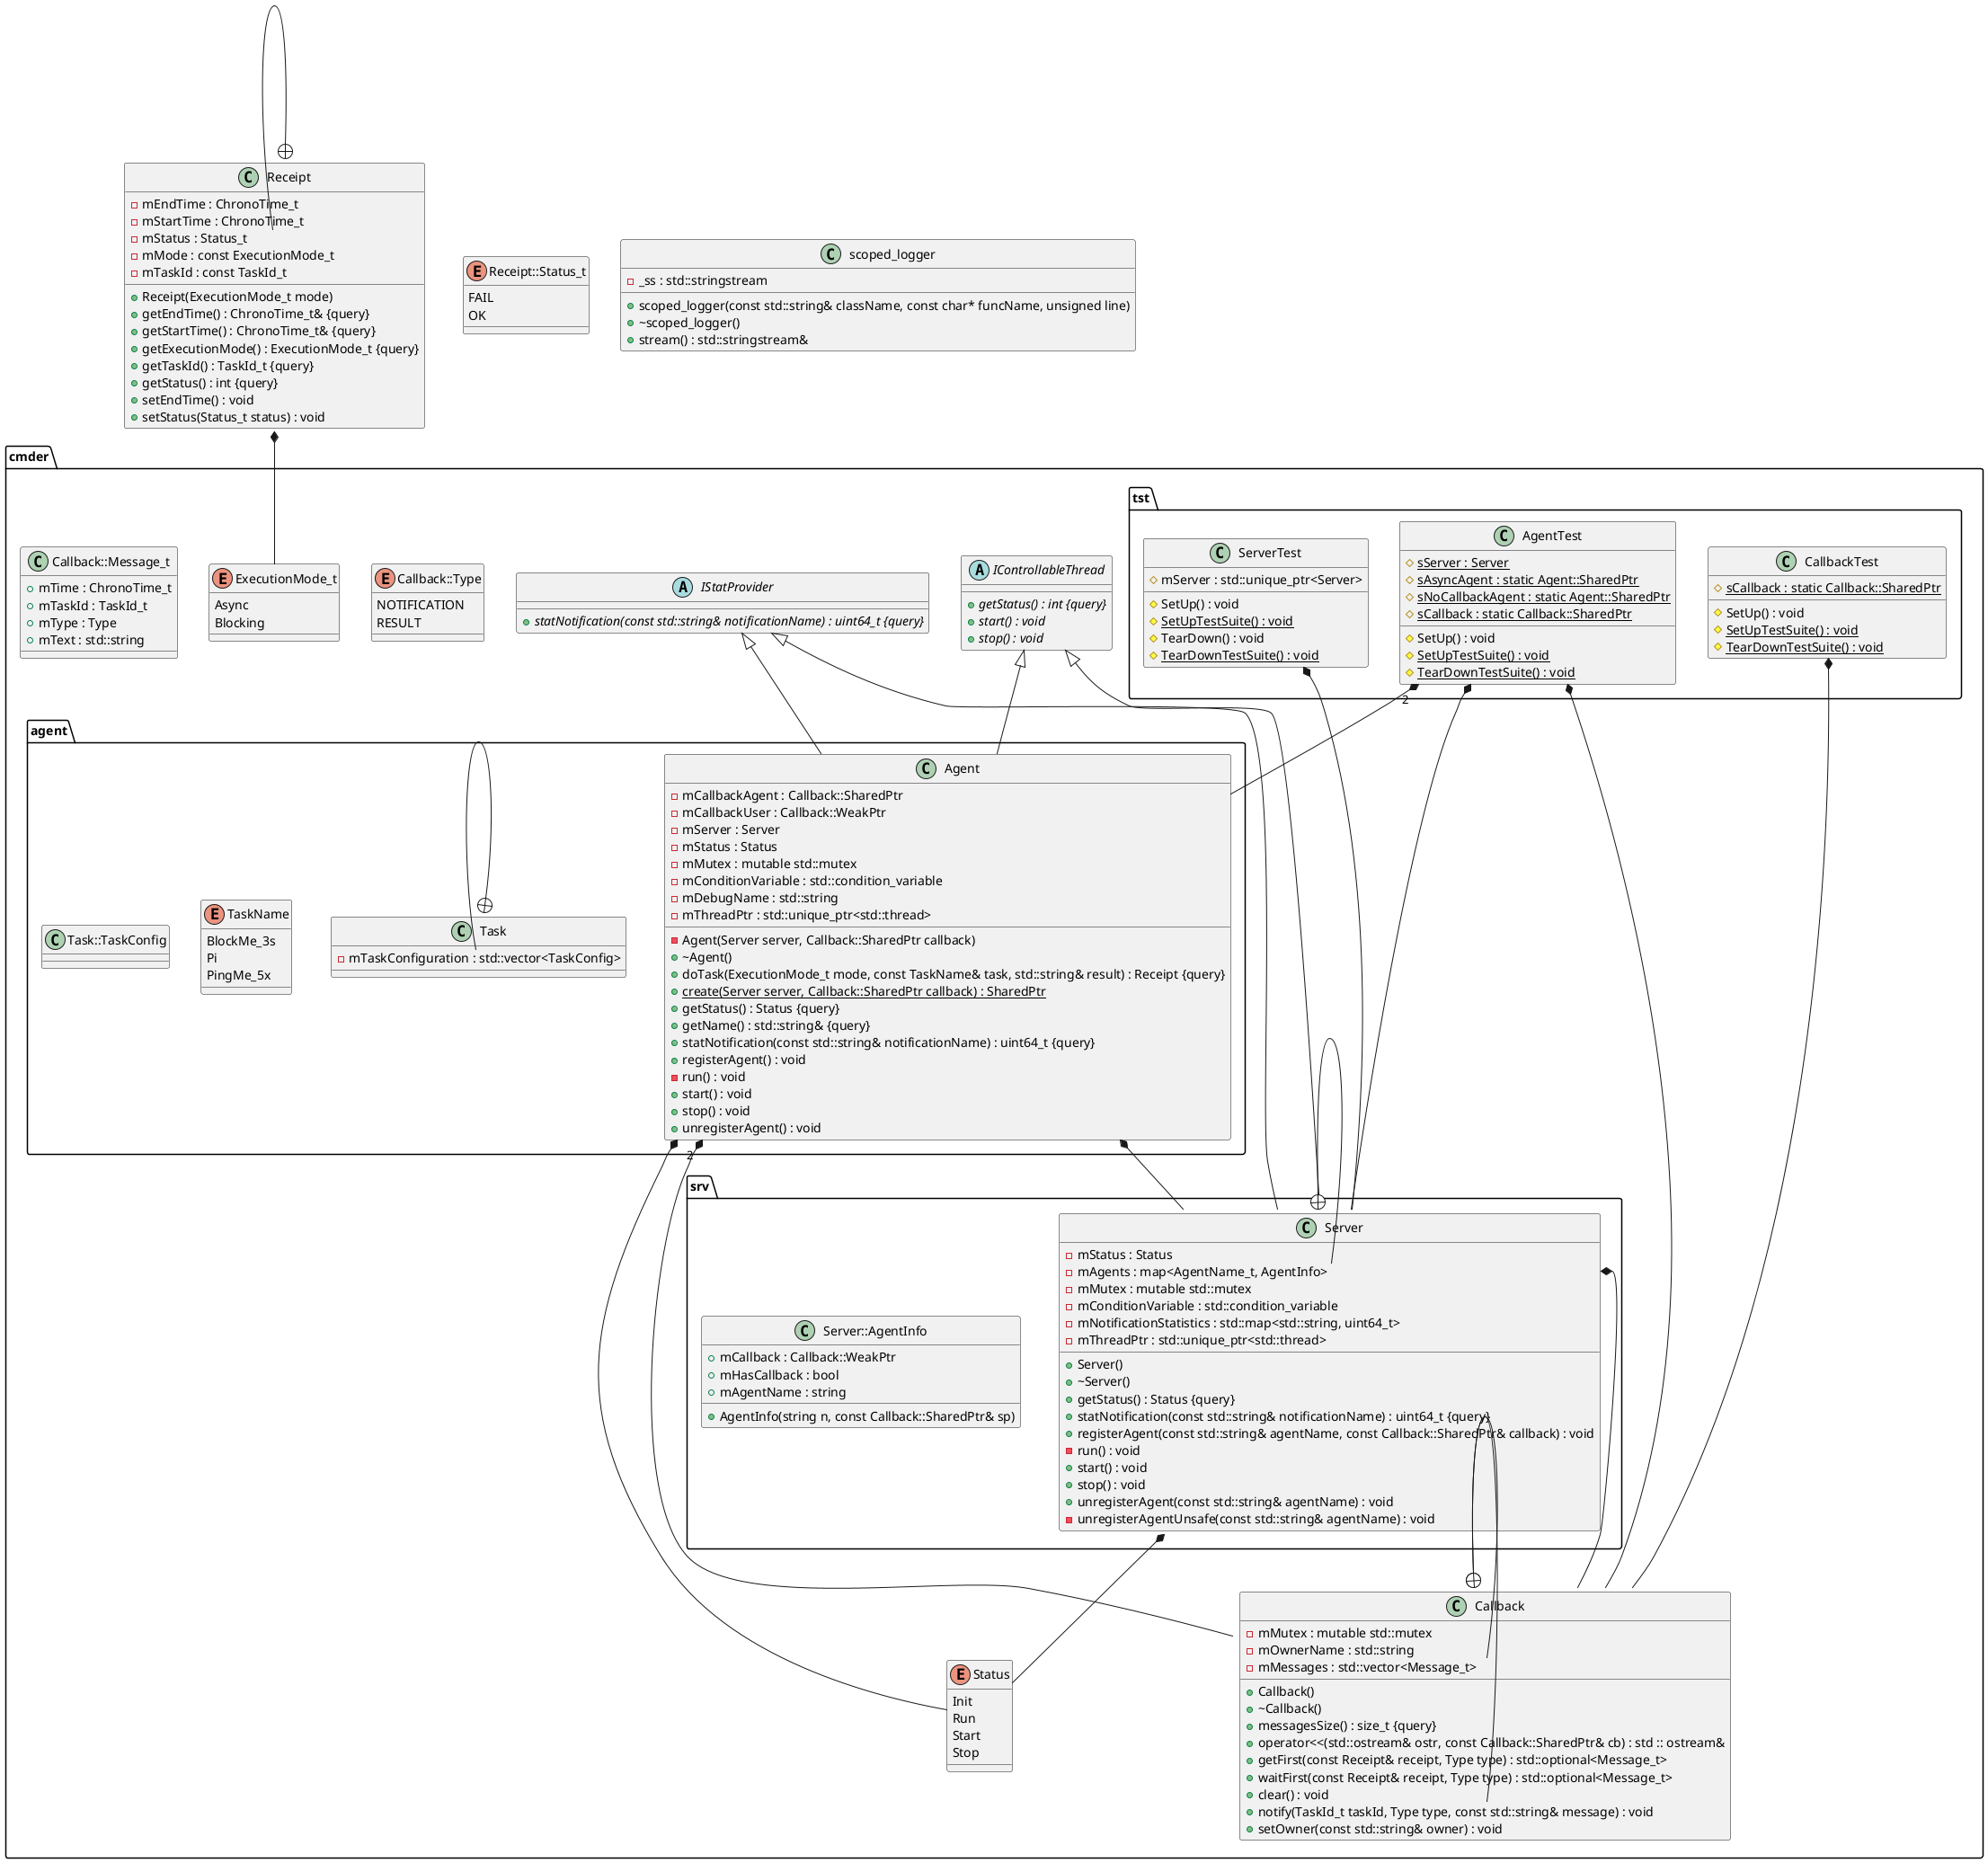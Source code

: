 @startuml





/' Objects '/

class Receipt {
	+Receipt(ExecutionMode_t mode)
	-mEndTime : ChronoTime_t
	-mStartTime : ChronoTime_t
	+getEndTime() : ChronoTime_t& {query}
	+getStartTime() : ChronoTime_t& {query}
	+getExecutionMode() : ExecutionMode_t {query}
	-mStatus : Status_t
	+getTaskId() : TaskId_t {query}
	-mMode : const ExecutionMode_t
	-mTaskId : const TaskId_t
	+getStatus() : int {query}
	+setEndTime() : void
	+setStatus(Status_t status) : void
}


enum Receipt::Status_t {
	FAIL
	OK
}


class scoped_logger {
	+scoped_logger(const std::string& className, const char* funcName, unsigned line)
	+~scoped_logger()
	-_ss : std::stringstream
	+stream() : std::stringstream&
}


namespace cmder {
	class Callback {
		+Callback()
		+~Callback()
		-mMutex : mutable std::mutex
		+messagesSize() : size_t {query}
		+operator<<(std::ostream& ostr, const Callback::SharedPtr& cb) : std :: ostream&
		+getFirst(const Receipt& receipt, Type type) : std::optional<Message_t>
		+waitFirst(const Receipt& receipt, Type type) : std::optional<Message_t>
		-mOwnerName : std::string
		-mMessages : std::vector<Message_t>
		+clear() : void
		+notify(TaskId_t taskId, Type type, const std::string& message) : void
		+setOwner(const std::string& owner) : void
	}

	abstract class IControllableThread {
		+{abstract} getStatus() : int {query}
		+{abstract} start() : void
		+{abstract} stop() : void
	}

	abstract class IStatProvider {
		+{abstract} statNotification(const std::string& notificationName) : uint64_t {query}
	}

	enum Callback::Type {
		NOTIFICATION
		RESULT
	}

	enum ExecutionMode_t {
		Async
		Blocking
	}

	enum Status {
		Init
		Run
		Start
		Stop
	}

	class Callback::Message_t {
		+mTime : ChronoTime_t
		+mTaskId : TaskId_t
		+mType : Type
		+mText : std::string
	}

	namespace tst {
		class AgentTest {
			#{static} sServer : Server
			#{static} sAsyncAgent : static Agent::SharedPtr
			#{static} sNoCallbackAgent : static Agent::SharedPtr
			#{static} sCallback : static Callback::SharedPtr
			#SetUp() : void
			#{static} SetUpTestSuite() : void
			#{static} TearDownTestSuite() : void
		}

		class CallbackTest {
			#{static} sCallback : static Callback::SharedPtr
			#SetUp() : void
			#{static} SetUpTestSuite() : void
			#{static} TearDownTestSuite() : void
		}

		class ServerTest {
			#mServer : std::unique_ptr<Server>
			#SetUp() : void
			#{static} SetUpTestSuite() : void
			#TearDown() : void
			#{static} TearDownTestSuite() : void
		}
	}

	namespace srv {
		class Server {
			+Server()
			+~Server()
			+getStatus() : Status {query}
			-mStatus : Status
			-mAgents : map<AgentName_t, AgentInfo>
			-mMutex : mutable std::mutex
			-mConditionVariable : std::condition_variable
			-mNotificationStatistics : std::map<std::string, uint64_t>
			-mThreadPtr : std::unique_ptr<std::thread>
			+statNotification(const std::string& notificationName) : uint64_t {query}
			+registerAgent(const std::string& agentName, const Callback::SharedPtr& callback) : void
			-run() : void
			+start() : void
			+stop() : void
			+unregisterAgent(const std::string& agentName) : void
			-unregisterAgentUnsafe(const std::string& agentName) : void
		}

		class Server::AgentInfo {
			+AgentInfo(string n, const Callback::SharedPtr& sp)
			+mCallback : Callback::WeakPtr
			+mHasCallback : bool
			+mAgentName : string
		}
	}

	namespace agent {
		class Agent {
			-Agent(Server server, Callback::SharedPtr callback)
			+~Agent()
			-mCallbackAgent : Callback::SharedPtr
			-mCallbackUser : Callback::WeakPtr
			+doTask(ExecutionMode_t mode, const TaskName& task, std::string& result) : Receipt {query}
			-mServer : Server
			+{static} create(Server server, Callback::SharedPtr callback) : SharedPtr
			+getStatus() : Status {query}
			-mStatus : Status
			-mMutex : mutable std::mutex
			-mConditionVariable : std::condition_variable
			-mDebugName : std::string
			+getName() : std::string& {query}
			-mThreadPtr : std::unique_ptr<std::thread>
			+statNotification(const std::string& notificationName) : uint64_t {query}
			+registerAgent() : void
			-run() : void
			+start() : void
			+stop() : void
			+unregisterAgent() : void
		}

		class Task {
			-mTaskConfiguration : std::vector<TaskConfig>
		}

		enum TaskName {
			BlockMe_3s
			Pi
			PingMe_5x
		}

		class Task::TaskConfig {
		}
	}
}





/' Inheritance relationships '/

cmder.IControllableThread <|-- cmder.agent.Agent


cmder.IControllableThread <|-- cmder.srv.Server


cmder.IStatProvider <|-- cmder.agent.Agent


cmder.IStatProvider <|-- cmder.srv.Server





/' Aggregation relationships '/

cmder.agent.Agent "2" *-- cmder.Callback


cmder.agent.Agent *-- cmder.srv.Server


cmder.agent.Agent *-- cmder.Status


cmder.tst.AgentTest "2" *-- cmder.agent.Agent


cmder.tst.AgentTest *-- cmder.Callback


cmder.tst.AgentTest *-- cmder.srv.Server


cmder.tst.CallbackTest *-- cmder.Callback


.Receipt *-- cmder.ExecutionMode_t


cmder.srv.Server *-- cmder.Status


cmder.srv.Server::AgentInfo *-- cmder.Callback


cmder.tst.ServerTest *-- cmder.srv.Server






/' Nested objects '/

cmder.Callback +-- cmder.Callback::Message_t


cmder.Callback +-- cmder.Callback::Type


.Receipt +-- .Receipt::Status_t


cmder.srv.Server +-- cmder.srv.Server::AgentInfo


cmder.agent.Task +-- cmder.agent.Task::TaskConfig




@enduml
